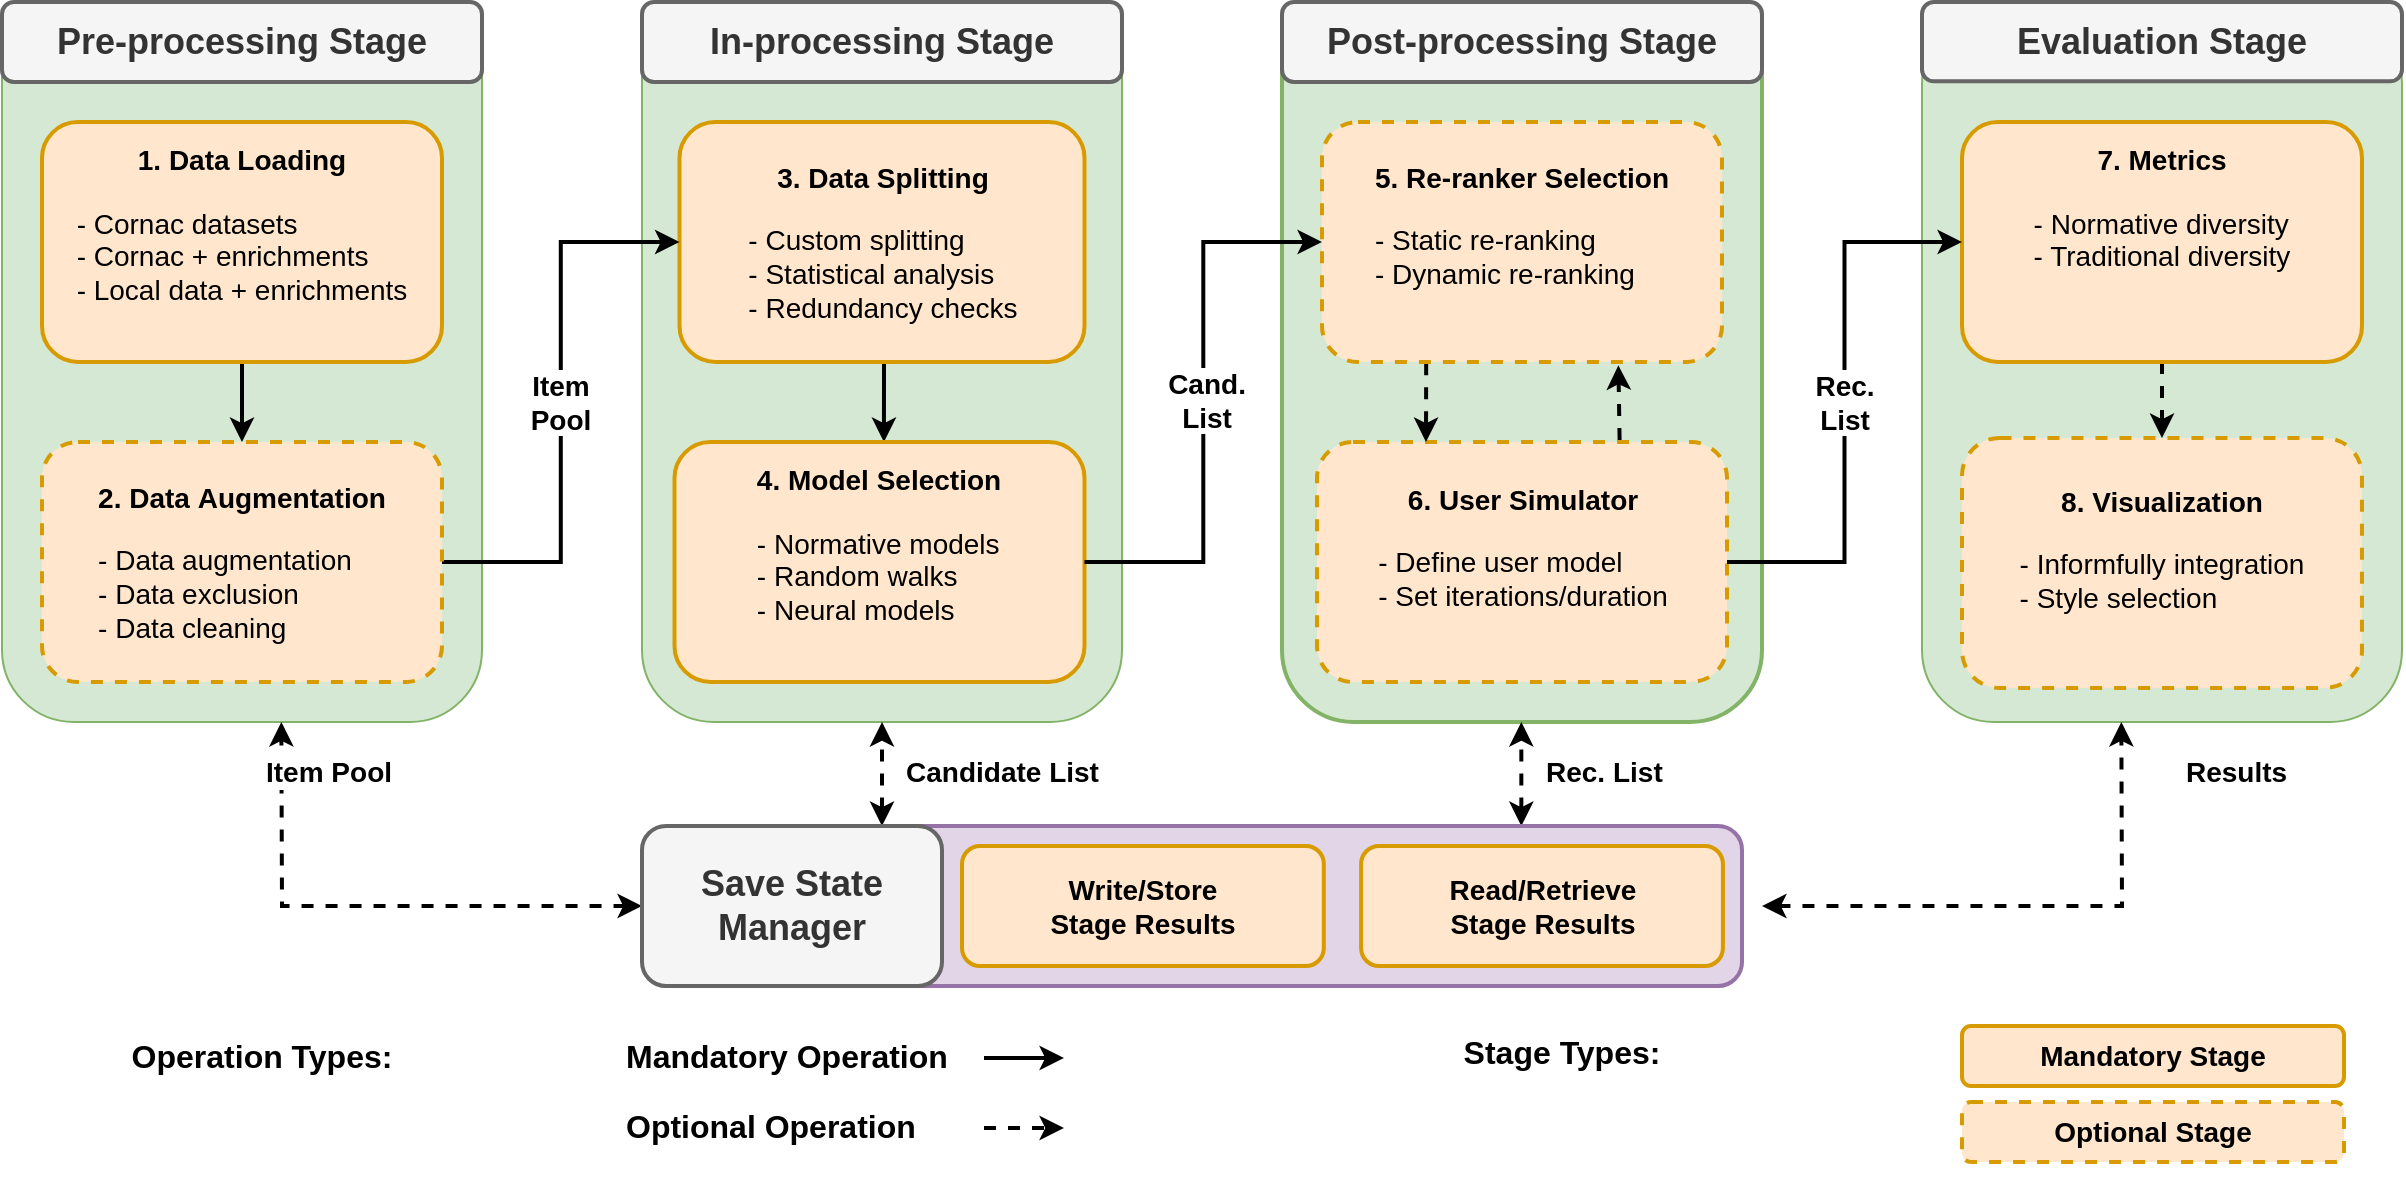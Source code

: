 <mxfile version="28.0.4" pages="2">
  <diagram name="Page-1" id="v53bKYuC7yBzTNyNIc8t">
    <mxGraphModel dx="2276" dy="961" grid="1" gridSize="10" guides="1" tooltips="1" connect="1" arrows="1" fold="1" page="1" pageScale="1" pageWidth="850" pageHeight="1100" math="0" shadow="0">
      <root>
        <mxCell id="0" />
        <mxCell id="1" parent="0" />
        <mxCell id="HIbShT7YJVeBAYEJPjFj-1" value="" style="group;strokeWidth=2;" parent="1" vertex="1" connectable="0">
          <mxGeometry x="-600" y="250" width="240" height="360" as="geometry" />
        </mxCell>
        <mxCell id="HIbShT7YJVeBAYEJPjFj-2" value="" style="rounded=1;whiteSpace=wrap;html=1;fillColor=#d5e8d4;strokeColor=#82b366;" parent="HIbShT7YJVeBAYEJPjFj-1" vertex="1">
          <mxGeometry width="240" height="360" as="geometry" />
        </mxCell>
        <mxCell id="HIbShT7YJVeBAYEJPjFj-3" value="&lt;b&gt;&lt;font style=&quot;font-size: 18px&quot;&gt;Pre-processing Stage&lt;/font&gt;&lt;/b&gt;" style="rounded=1;whiteSpace=wrap;html=1;fillColor=#f5f5f5;strokeColor=#666666;fontColor=#333333;strokeWidth=2;" parent="HIbShT7YJVeBAYEJPjFj-1" vertex="1">
          <mxGeometry width="240" height="40" as="geometry" />
        </mxCell>
        <mxCell id="HIbShT7YJVeBAYEJPjFj-4" value="" style="group;strokeWidth=2;" parent="1" vertex="1" connectable="0">
          <mxGeometry x="360" y="250" width="240" height="362" as="geometry" />
        </mxCell>
        <mxCell id="HIbShT7YJVeBAYEJPjFj-5" value="" style="rounded=1;whiteSpace=wrap;html=1;fillColor=#d5e8d4;strokeColor=#82b366;" parent="HIbShT7YJVeBAYEJPjFj-4" vertex="1">
          <mxGeometry y="4.96" width="240" height="355.04" as="geometry" />
        </mxCell>
        <mxCell id="HIbShT7YJVeBAYEJPjFj-6" value="&lt;b&gt;&lt;font style=&quot;font-size: 18px&quot;&gt;Evaluation Stage&lt;/font&gt;&lt;/b&gt;" style="rounded=1;whiteSpace=wrap;html=1;fillColor=#f5f5f5;strokeColor=#666666;fontColor=#333333;strokeWidth=2;" parent="HIbShT7YJVeBAYEJPjFj-4" vertex="1">
          <mxGeometry width="240" height="39.671" as="geometry" />
        </mxCell>
        <mxCell id="HIbShT7YJVeBAYEJPjFj-7" value="" style="group;strokeWidth=2;" parent="1" vertex="1" connectable="0">
          <mxGeometry x="40" y="250" width="240" height="360" as="geometry" />
        </mxCell>
        <mxCell id="HIbShT7YJVeBAYEJPjFj-8" value="" style="rounded=1;whiteSpace=wrap;html=1;fillColor=#d5e8d4;strokeColor=#82b366;strokeWidth=2;" parent="HIbShT7YJVeBAYEJPjFj-7" vertex="1">
          <mxGeometry width="240" height="360" as="geometry" />
        </mxCell>
        <mxCell id="HIbShT7YJVeBAYEJPjFj-9" value="&lt;b&gt;&lt;font style=&quot;font-size: 18px&quot;&gt;Post-processing Stage&lt;/font&gt;&lt;/b&gt;" style="rounded=1;whiteSpace=wrap;html=1;fillColor=#f5f5f5;strokeColor=#666666;fontColor=#333333;strokeWidth=2;" parent="HIbShT7YJVeBAYEJPjFj-7" vertex="1">
          <mxGeometry width="240" height="40" as="geometry" />
        </mxCell>
        <mxCell id="HIbShT7YJVeBAYEJPjFj-10" value="&lt;b&gt;&lt;font&gt;&lt;font style=&quot;font-size: 14px&quot;&gt;6. User Simulator&lt;/font&gt;&lt;br&gt;&lt;/font&gt;&lt;/b&gt;&lt;b&gt;&lt;div style=&quot;text-align: left&quot;&gt;&lt;b&gt;&lt;br&gt;&lt;/b&gt;&lt;/div&gt;&lt;div style=&quot;text-align: left&quot;&gt;&lt;span style=&quot;background-color: transparent; color: light-dark(rgb(0, 0, 0), rgb(255, 255, 255)); font-weight: normal;&quot;&gt;&lt;font style=&quot;font-size: 14px;&quot;&gt;- Define user model&lt;/font&gt;&lt;/span&gt;&lt;/div&gt;&lt;/b&gt;&lt;div style=&quot;text-align: left&quot;&gt;&lt;font style=&quot;font-size: 14px;&quot;&gt;- Set iterations/duration&lt;/font&gt;&lt;/div&gt;&lt;div style=&quot;text-align: left&quot;&gt;&lt;br&gt;&lt;/div&gt;" style="rounded=1;whiteSpace=wrap;html=1;fillColor=#ffe6cc;strokeColor=#d79b00;dashed=1;strokeWidth=2;" parent="HIbShT7YJVeBAYEJPjFj-7" vertex="1">
          <mxGeometry x="17.5" y="220" width="205" height="120" as="geometry" />
        </mxCell>
        <mxCell id="X1Qtn2GlAUyyHQaoUXew-1" style="edgeStyle=orthogonalEdgeStyle;rounded=0;orthogonalLoop=1;jettySize=auto;html=1;strokeWidth=2;dashed=1;" parent="HIbShT7YJVeBAYEJPjFj-7" edge="1">
          <mxGeometry relative="1" as="geometry">
            <mxPoint x="72.09" y="180.6" as="sourcePoint" />
            <mxPoint x="72" y="220" as="targetPoint" />
          </mxGeometry>
        </mxCell>
        <mxCell id="svtzmp0sy5pkKN7DZPGf-22" style="edgeStyle=orthogonalEdgeStyle;rounded=0;orthogonalLoop=1;jettySize=auto;html=1;entryX=0.741;entryY=1.014;entryDx=0;entryDy=0;strokeWidth=2;dashed=1;entryPerimeter=0;" parent="HIbShT7YJVeBAYEJPjFj-7" target="HIbShT7YJVeBAYEJPjFj-21" edge="1">
          <mxGeometry relative="1" as="geometry">
            <mxPoint x="168.8" y="219" as="sourcePoint" />
            <mxPoint x="168.0" y="181.04" as="targetPoint" />
          </mxGeometry>
        </mxCell>
        <mxCell id="HIbShT7YJVeBAYEJPjFj-11" value="" style="group;strokeWidth=2;" parent="1" vertex="1" connectable="0">
          <mxGeometry x="-280" y="250" width="240" height="360" as="geometry" />
        </mxCell>
        <mxCell id="HIbShT7YJVeBAYEJPjFj-12" value="" style="rounded=1;whiteSpace=wrap;html=1;fillColor=#d5e8d4;strokeColor=#82b366;" parent="HIbShT7YJVeBAYEJPjFj-11" vertex="1">
          <mxGeometry width="240" height="360" as="geometry" />
        </mxCell>
        <mxCell id="HIbShT7YJVeBAYEJPjFj-13" value="&lt;b&gt;&lt;font style=&quot;font-size: 18px&quot;&gt;In-processing Stage&lt;/font&gt;&lt;/b&gt;" style="rounded=1;whiteSpace=wrap;html=1;fillColor=#f5f5f5;strokeColor=#666666;fontColor=#333333;strokeWidth=2;" parent="HIbShT7YJVeBAYEJPjFj-11" vertex="1">
          <mxGeometry width="240" height="40" as="geometry" />
        </mxCell>
        <mxCell id="HIbShT7YJVeBAYEJPjFj-14" style="edgeStyle=orthogonalEdgeStyle;rounded=0;orthogonalLoop=1;jettySize=auto;html=1;exitX=0.5;exitY=1;exitDx=0;exitDy=0;strokeWidth=2;" parent="HIbShT7YJVeBAYEJPjFj-11" source="HIbShT7YJVeBAYEJPjFj-15" edge="1">
          <mxGeometry relative="1" as="geometry">
            <mxPoint x="120.966" y="220" as="targetPoint" />
            <Array as="points">
              <mxPoint x="121" y="180" />
            </Array>
          </mxGeometry>
        </mxCell>
        <mxCell id="HIbShT7YJVeBAYEJPjFj-15" value="&lt;b&gt;&lt;font style=&quot;font-size: 14px&quot;&gt;3. Data Splitting&lt;/font&gt;&lt;/b&gt;&lt;br&gt;&lt;br&gt;&lt;div style=&quot;text-align: left;&quot;&gt;&lt;font style=&quot;font-size: 14px;&quot;&gt;- Custom splitting&lt;/font&gt;&lt;/div&gt;&lt;div style=&quot;text-align: left;&quot;&gt;&lt;font style=&quot;font-size: 14px;&quot;&gt;- Statistical analysis&lt;/font&gt;&lt;/div&gt;&lt;div style=&quot;text-align: left&quot;&gt;&lt;div&gt;&lt;font style=&quot;font-size: 14px;&quot;&gt;- Redundancy checks&lt;/font&gt;&lt;/div&gt;&lt;/div&gt;" style="rounded=1;whiteSpace=wrap;html=1;fillColor=#ffe6cc;strokeColor=#d79b00;strokeWidth=2;" parent="HIbShT7YJVeBAYEJPjFj-11" vertex="1">
          <mxGeometry x="18.75" y="60" width="202.5" height="120" as="geometry" />
        </mxCell>
        <mxCell id="HIbShT7YJVeBAYEJPjFj-16" value="&lt;b&gt;&lt;font&gt;&lt;font style=&quot;font-size: 14px&quot;&gt;4. Model Selection&lt;/font&gt;&lt;br&gt;&lt;/font&gt;&lt;/b&gt;&lt;b&gt;&lt;div style=&quot;text-align: left&quot;&gt;&lt;b&gt;&lt;br&gt;&lt;/b&gt;&lt;/div&gt;&lt;div style=&quot;text-align: left&quot;&gt;&lt;font style=&quot;font-size: 14px;&quot;&gt;&lt;span style=&quot;background-color: transparent; color: light-dark(rgb(0, 0, 0), rgb(255, 255, 255)); font-weight: normal;&quot;&gt;- Normative models&lt;/span&gt;&lt;/font&gt;&lt;/div&gt;&lt;div style=&quot;text-align: left&quot;&gt;&lt;span style=&quot;background-color: transparent; color: light-dark(rgb(0, 0, 0), rgb(255, 255, 255)); font-weight: normal;&quot;&gt;&lt;font style=&quot;font-size: 14px;&quot;&gt;- Random walks&lt;/font&gt;&lt;/span&gt;&lt;/div&gt;&lt;/b&gt;&lt;div style=&quot;text-align: left&quot;&gt;&lt;font style=&quot;font-size: 14px;&quot;&gt;- Neural models&lt;/font&gt;&lt;/div&gt;&lt;div style=&quot;text-align: left&quot;&gt;&lt;font style=&quot;font-size: 14px;&quot;&gt;&lt;br&gt;&lt;/font&gt;&lt;/div&gt;" style="rounded=1;whiteSpace=wrap;html=1;fillColor=#ffe6cc;strokeColor=#d79b00;strokeWidth=2;" parent="HIbShT7YJVeBAYEJPjFj-11" vertex="1">
          <mxGeometry x="16.25" y="220" width="205" height="120" as="geometry" />
        </mxCell>
        <mxCell id="HIbShT7YJVeBAYEJPjFj-17" style="edgeStyle=orthogonalEdgeStyle;rounded=0;orthogonalLoop=1;jettySize=auto;html=1;exitX=0.5;exitY=1;exitDx=0;exitDy=0;entryX=0.5;entryY=0;entryDx=0;entryDy=0;strokeWidth=2;dashed=1;" parent="1" source="HIbShT7YJVeBAYEJPjFj-18" target="HIbShT7YJVeBAYEJPjFj-19" edge="1">
          <mxGeometry relative="1" as="geometry" />
        </mxCell>
        <mxCell id="HIbShT7YJVeBAYEJPjFj-18" value="&lt;font style=&quot;font-weight: bold ; font-size: 14px&quot;&gt;7. Metrics&lt;/font&gt;&lt;br&gt;&lt;br&gt;&lt;div style=&quot;text-align: left&quot;&gt;&lt;span style=&quot;background-color: transparent; color: light-dark(rgb(0, 0, 0), rgb(255, 255, 255));&quot;&gt;&lt;font style=&quot;font-size: 14px;&quot;&gt;- Normative diversity&lt;/font&gt;&lt;/span&gt;&lt;/div&gt;&lt;div style=&quot;text-align: left&quot;&gt;&lt;span style=&quot;font-size: 14px;&quot;&gt;- Traditional diversity&lt;/span&gt;&lt;/div&gt;&lt;div style=&quot;text-align: left&quot;&gt;&lt;span style=&quot;font-size: 14px;&quot;&gt;&lt;br&gt;&lt;/span&gt;&lt;/div&gt;&lt;div style=&quot;text-align: left&quot;&gt;&lt;span style=&quot;font-size: 14px;&quot;&gt;&lt;br&gt;&lt;/span&gt;&lt;/div&gt;" style="rounded=1;whiteSpace=wrap;html=1;fillColor=#ffe6cc;strokeColor=#d79b00;strokeWidth=2;" parent="1" vertex="1">
          <mxGeometry x="380" y="310" width="200" height="120" as="geometry" />
        </mxCell>
        <mxCell id="HIbShT7YJVeBAYEJPjFj-19" value="&lt;font style=&quot;font-weight: bold ; font-size: 14px&quot;&gt;8. Visualization&lt;/font&gt;&lt;br&gt;&lt;br&gt;&lt;div style=&quot;text-align: left&quot;&gt;&lt;span style=&quot;background-color: transparent; color: light-dark(rgb(0, 0, 0), rgb(255, 255, 255));&quot;&gt;&lt;font style=&quot;font-size: 14px;&quot;&gt;-&amp;nbsp;&lt;/font&gt;&lt;/span&gt;&lt;span style=&quot;font-size: 14px; background-color: transparent; color: light-dark(rgb(0, 0, 0), rgb(255, 255, 255));&quot;&gt;Informfully integration&lt;/span&gt;&lt;/div&gt;&lt;div style=&quot;text-align: left&quot;&gt;&lt;span style=&quot;background-color: transparent; color: light-dark(rgb(0, 0, 0), rgb(255, 255, 255));&quot;&gt;&lt;font style=&quot;font-size: 14px;&quot;&gt;- Style selection&lt;/font&gt;&lt;/span&gt;&lt;/div&gt;&lt;div style=&quot;text-align: left&quot;&gt;&lt;span&gt;&lt;br&gt;&lt;/span&gt;&lt;/div&gt;" style="rounded=1;whiteSpace=wrap;html=1;fillColor=#ffe6cc;strokeColor=#d79b00;strokeWidth=2;dashed=1;" parent="1" vertex="1">
          <mxGeometry x="380" y="468" width="200" height="125" as="geometry" />
        </mxCell>
        <mxCell id="HIbShT7YJVeBAYEJPjFj-21" value="&lt;b&gt;&lt;font style=&quot;font-size: 14px&quot;&gt;5. Re-ranker Selection&lt;/font&gt;&lt;/b&gt;&lt;br&gt;&lt;br&gt;&lt;div style=&quot;text-align: left;&quot;&gt;&lt;font style=&quot;font-size: 14px;&quot;&gt;&lt;span style=&quot;font-weight: normal; background-color: transparent; color: light-dark(rgb(0, 0, 0), rgb(255, 255, 255));&quot;&gt;-&amp;nbsp;&lt;/span&gt;&lt;span style=&quot;background-color: transparent; color: light-dark(rgb(0, 0, 0), rgb(255, 255, 255));&quot;&gt;Static re-ranking&lt;/span&gt;&lt;/font&gt;&lt;/div&gt;&lt;div style=&quot;text-align: left;&quot;&gt;&lt;span style=&quot;font-weight: normal; background-color: transparent; color: light-dark(rgb(0, 0, 0), rgb(255, 255, 255));&quot;&gt;&lt;font style=&quot;font-size: 14px;&quot;&gt;- Dynamic re-ranking&lt;/font&gt;&lt;/span&gt;&lt;/div&gt;&lt;div style=&quot;text-align: left&quot;&gt;&lt;font style=&quot;font-size: 14px;&quot;&gt;&lt;br&gt;&lt;/font&gt;&lt;/div&gt;" style="rounded=1;whiteSpace=wrap;html=1;fillColor=#ffe6cc;strokeColor=#d79b00;dashed=1;strokeWidth=2;" parent="1" vertex="1">
          <mxGeometry x="60" y="310" width="200" height="120" as="geometry" />
        </mxCell>
        <mxCell id="HIbShT7YJVeBAYEJPjFj-22" style="edgeStyle=orthogonalEdgeStyle;rounded=0;orthogonalLoop=1;jettySize=auto;html=1;exitX=0.5;exitY=1;exitDx=0;exitDy=0;entryX=0.5;entryY=0;entryDx=0;entryDy=0;strokeWidth=2;" parent="1" source="HIbShT7YJVeBAYEJPjFj-23" target="HIbShT7YJVeBAYEJPjFj-27" edge="1">
          <mxGeometry relative="1" as="geometry" />
        </mxCell>
        <mxCell id="HIbShT7YJVeBAYEJPjFj-23" value="&lt;font style=&quot;font-size: 14px&quot;&gt;&lt;b&gt;1. Data Loading&lt;/b&gt;&lt;/font&gt;&lt;br&gt;&lt;br&gt;&lt;div style=&quot;text-align: left&quot;&gt;&lt;div&gt;&lt;span style=&quot;background-color: transparent; color: light-dark(rgb(0, 0, 0), rgb(255, 255, 255));&quot;&gt;&lt;font style=&quot;font-size: 14px;&quot;&gt;- Cornac datasets&lt;/font&gt;&lt;/span&gt;&lt;/div&gt;&lt;div&gt;&lt;font style=&quot;font-size: 14px;&quot;&gt;- Cornac + enrichments&lt;/font&gt;&lt;/div&gt;&lt;div&gt;&lt;font style=&quot;font-size: 14px;&quot;&gt;- Local data + enrichments&lt;/font&gt;&lt;/div&gt;&lt;div&gt;&lt;font style=&quot;font-size: 14px;&quot;&gt;&lt;br&gt;&lt;/font&gt;&lt;/div&gt;&lt;/div&gt;" style="rounded=1;whiteSpace=wrap;html=1;fillColor=#ffe6cc;strokeColor=#d79b00;strokeWidth=2;" parent="1" vertex="1">
          <mxGeometry x="-580" y="310" width="200" height="120" as="geometry" />
        </mxCell>
        <mxCell id="HIbShT7YJVeBAYEJPjFj-24" style="edgeStyle=orthogonalEdgeStyle;rounded=0;orthogonalLoop=1;jettySize=auto;html=1;exitX=1;exitY=0.5;exitDx=0;exitDy=0;entryX=0;entryY=0.5;entryDx=0;entryDy=0;strokeWidth=2;" parent="1" source="HIbShT7YJVeBAYEJPjFj-27" target="HIbShT7YJVeBAYEJPjFj-15" edge="1">
          <mxGeometry relative="1" as="geometry" />
        </mxCell>
        <mxCell id="svtzmp0sy5pkKN7DZPGf-10" value="&lt;font style=&quot;font-size: 14px;&quot;&gt;&lt;b&gt;Item&lt;br&gt;Pool&lt;/b&gt;&lt;/font&gt;" style="edgeLabel;html=1;align=center;verticalAlign=middle;resizable=0;points=[];" parent="HIbShT7YJVeBAYEJPjFj-24" vertex="1" connectable="0">
          <mxGeometry x="0.0" y="1" relative="1" as="geometry">
            <mxPoint as="offset" />
          </mxGeometry>
        </mxCell>
        <mxCell id="HIbShT7YJVeBAYEJPjFj-25" style="edgeStyle=orthogonalEdgeStyle;rounded=0;orthogonalLoop=1;jettySize=auto;html=1;exitX=1;exitY=0.5;exitDx=0;exitDy=0;entryX=0;entryY=0.5;entryDx=0;entryDy=0;strokeWidth=2;" parent="1" source="HIbShT7YJVeBAYEJPjFj-10" target="HIbShT7YJVeBAYEJPjFj-18" edge="1">
          <mxGeometry relative="1" as="geometry" />
        </mxCell>
        <mxCell id="svtzmp0sy5pkKN7DZPGf-8" value="Rec.&lt;br&gt;List" style="edgeLabel;html=1;align=center;verticalAlign=middle;resizable=0;points=[];fontSize=14;fontStyle=1" parent="HIbShT7YJVeBAYEJPjFj-25" vertex="1" connectable="0">
          <mxGeometry x="0.0" y="1" relative="1" as="geometry">
            <mxPoint as="offset" />
          </mxGeometry>
        </mxCell>
        <mxCell id="HIbShT7YJVeBAYEJPjFj-26" style="edgeStyle=orthogonalEdgeStyle;rounded=0;orthogonalLoop=1;jettySize=auto;html=1;exitX=1;exitY=0.5;exitDx=0;exitDy=0;entryX=0;entryY=0.5;entryDx=0;entryDy=0;strokeWidth=2;" parent="1" source="HIbShT7YJVeBAYEJPjFj-16" target="HIbShT7YJVeBAYEJPjFj-21" edge="1">
          <mxGeometry relative="1" as="geometry">
            <mxPoint x="-50" y="530" as="sourcePoint" />
          </mxGeometry>
        </mxCell>
        <mxCell id="svtzmp0sy5pkKN7DZPGf-6" value="&lt;div&gt;Cand.&lt;br&gt;List&lt;/div&gt;" style="edgeLabel;html=1;align=center;verticalAlign=middle;resizable=0;points=[];fontSize=14;fontStyle=1" parent="HIbShT7YJVeBAYEJPjFj-26" vertex="1" connectable="0">
          <mxGeometry x="0.026" relative="1" as="geometry">
            <mxPoint x="1" y="2" as="offset" />
          </mxGeometry>
        </mxCell>
        <mxCell id="HIbShT7YJVeBAYEJPjFj-27" value="&lt;span style=&quot;font-weight: bold ; font-size: 14px&quot;&gt;2. Data&amp;nbsp;&lt;/span&gt;&lt;span style=&quot;font-weight: bold ; font-size: 14px&quot;&gt;Augmentation&lt;/span&gt;&lt;br&gt;&lt;div style=&quot;text-align: left&quot;&gt;&lt;b&gt;&lt;br&gt;&lt;/b&gt;&lt;/div&gt;&lt;div style=&quot;text-align: left;&quot;&gt;&lt;div style=&quot;&quot;&gt;&lt;span style=&quot;font-size: 14px; background-color: transparent; color: light-dark(rgb(0, 0, 0), rgb(255, 255, 255));&quot;&gt;- Data augmentation&lt;/span&gt;&lt;/div&gt;&lt;div style=&quot;&quot;&gt;&lt;font style=&quot;font-size: 14px;&quot;&gt;- Data exclusion&lt;/font&gt;&lt;/div&gt;&lt;div style=&quot;&quot;&gt;&lt;font style=&quot;font-size: 14px;&quot;&gt;- Data cleaning&lt;/font&gt;&lt;/div&gt;&lt;/div&gt;" style="rounded=1;whiteSpace=wrap;html=1;fillColor=#ffe6cc;strokeColor=#d79b00;strokeWidth=2;dashed=1;" parent="1" vertex="1">
          <mxGeometry x="-580" y="470" width="200" height="120" as="geometry" />
        </mxCell>
        <mxCell id="mrZyAVG_h3GNYprUVlaa-11" value="" style="endArrow=classic;startArrow=classic;html=1;rounded=0;entryX=0.5;entryY=1;entryDx=0;entryDy=0;strokeWidth=2;dashed=1;" parent="1" target="HIbShT7YJVeBAYEJPjFj-12" edge="1">
          <mxGeometry width="50" height="50" relative="1" as="geometry">
            <mxPoint x="-160" y="662" as="sourcePoint" />
            <mxPoint x="-260" y="862" as="targetPoint" />
          </mxGeometry>
        </mxCell>
        <mxCell id="mrZyAVG_h3GNYprUVlaa-13" value="" style="endArrow=classic;startArrow=classic;html=1;rounded=0;entryX=0.5;entryY=1;entryDx=0;entryDy=0;strokeWidth=2;dashed=1;" parent="1" edge="1">
          <mxGeometry width="50" height="50" relative="1" as="geometry">
            <mxPoint x="159.67" y="662" as="sourcePoint" />
            <mxPoint x="159.67" y="610" as="targetPoint" />
          </mxGeometry>
        </mxCell>
        <mxCell id="mrZyAVG_h3GNYprUVlaa-14" value="" style="endArrow=classic;startArrow=classic;html=1;rounded=0;entryX=0.5;entryY=1;entryDx=0;entryDy=0;strokeWidth=2;dashed=1;exitX=1;exitY=0.5;exitDx=0;exitDy=0;" parent="1" edge="1">
          <mxGeometry width="50" height="50" relative="1" as="geometry">
            <mxPoint x="280" y="702" as="sourcePoint" />
            <mxPoint x="459.67" y="610" as="targetPoint" />
            <Array as="points">
              <mxPoint x="460" y="702" />
            </Array>
          </mxGeometry>
        </mxCell>
        <mxCell id="mrZyAVG_h3GNYprUVlaa-15" value="" style="endArrow=classic;startArrow=classic;html=1;rounded=0;entryX=0.5;entryY=1;entryDx=0;entryDy=0;strokeWidth=2;dashed=1;exitX=0;exitY=0.5;exitDx=0;exitDy=0;" parent="1" source="mrZyAVG_h3GNYprUVlaa-8" edge="1">
          <mxGeometry width="50" height="50" relative="1" as="geometry">
            <mxPoint x="-460.33" y="662" as="sourcePoint" />
            <mxPoint x="-460.33" y="610" as="targetPoint" />
            <Array as="points">
              <mxPoint x="-460" y="702" />
            </Array>
          </mxGeometry>
        </mxCell>
        <mxCell id="kLuPEG3MW_Y8ltV7q_Ze-1" value="&lt;font style=&quot;font-size: 14px;&quot;&gt;&lt;b&gt;Item Pool&lt;/b&gt;&lt;/font&gt;" style="edgeLabel;html=1;align=left;verticalAlign=middle;resizable=0;points=[];" parent="mrZyAVG_h3GNYprUVlaa-15" vertex="1" connectable="0">
          <mxGeometry x="0.779" y="1" relative="1" as="geometry">
            <mxPoint x="-9" y="-5" as="offset" />
          </mxGeometry>
        </mxCell>
        <mxCell id="mrZyAVG_h3GNYprUVlaa-9" value="" style="rounded=1;whiteSpace=wrap;html=1;fillColor=#e1d5e7;strokeColor=#9673a6;strokeWidth=2;" parent="1" vertex="1">
          <mxGeometry x="-270" y="662" width="540" height="80" as="geometry" />
        </mxCell>
        <mxCell id="mrZyAVG_h3GNYprUVlaa-8" value="&lt;font style=&quot;font-size: 18px;&quot;&gt;&lt;b&gt;Save State&lt;br&gt;&lt;/b&gt;&lt;/font&gt;&lt;b style=&quot;font-size: 18px; background-color: transparent; color: light-dark(rgb(51, 51, 51), rgb(193, 193, 193));&quot;&gt;Manager&lt;/b&gt;" style="rounded=1;whiteSpace=wrap;html=1;fillColor=#f5f5f5;fontColor=#333333;strokeColor=#666666;strokeWidth=2;" parent="1" vertex="1">
          <mxGeometry x="-280" y="662" width="150" height="80" as="geometry" />
        </mxCell>
        <mxCell id="mrZyAVG_h3GNYprUVlaa-16" value="&lt;font style=&quot;font-size: 14px;&quot;&gt;&lt;b&gt;Write/Store&lt;br&gt;Stage Results&lt;/b&gt;&lt;/font&gt;" style="rounded=1;whiteSpace=wrap;html=1;fillColor=#ffe6cc;strokeColor=#d79b00;strokeWidth=2;" parent="1" vertex="1">
          <mxGeometry x="-120" y="672" width="180.91" height="60" as="geometry" />
        </mxCell>
        <mxCell id="mrZyAVG_h3GNYprUVlaa-17" value="&lt;font style=&quot;font-size: 14px;&quot;&gt;&lt;b&gt;Read/Retrieve&lt;br&gt;Stage Results&lt;/b&gt;&lt;/font&gt;" style="rounded=1;whiteSpace=wrap;html=1;fillColor=#ffe6cc;strokeColor=#d79b00;strokeWidth=2;" parent="1" vertex="1">
          <mxGeometry x="79.54" y="672" width="180.91" height="60" as="geometry" />
        </mxCell>
        <mxCell id="mrZyAVG_h3GNYprUVlaa-23" value="" style="group" parent="1" vertex="1" connectable="0">
          <mxGeometry x="-280" y="760" width="821" height="90" as="geometry" />
        </mxCell>
        <mxCell id="c_MOKdngCLVRuqgDgApb-2" value="&lt;div style=&quot;text-align: left&quot;&gt;&lt;span style=&quot;font-size: 14px;&quot;&gt;&lt;b&gt;Mandatory Stage&lt;/b&gt;&lt;/span&gt;&lt;/div&gt;" style="rounded=1;whiteSpace=wrap;html=1;fillColor=#ffe6cc;strokeColor=#d79b00;strokeWidth=2;" parent="mrZyAVG_h3GNYprUVlaa-23" vertex="1">
          <mxGeometry x="660" y="2" width="191" height="30" as="geometry" />
        </mxCell>
        <mxCell id="JnnCHBG7pMqGZvkKL3Cs-1" value="Stage Types:" style="text;html=1;align=center;verticalAlign=middle;whiteSpace=wrap;rounded=0;fontStyle=1;fontSize=16;" parent="mrZyAVG_h3GNYprUVlaa-23" vertex="1">
          <mxGeometry x="390" width="140" height="30" as="geometry" />
        </mxCell>
        <mxCell id="mrZyAVG_h3GNYprUVlaa-19" value="" style="endArrow=classic;html=1;rounded=0;strokeWidth=2;" parent="mrZyAVG_h3GNYprUVlaa-23" edge="1">
          <mxGeometry width="50" height="50" relative="1" as="geometry">
            <mxPoint x="171" y="18" as="sourcePoint" />
            <mxPoint x="211" y="18" as="targetPoint" />
          </mxGeometry>
        </mxCell>
        <mxCell id="mrZyAVG_h3GNYprUVlaa-20" value="&lt;font style=&quot;font-size: 16px;&quot;&gt;&lt;b style=&quot;&quot;&gt;Mandatory Operation&lt;/b&gt;&lt;/font&gt;" style="text;html=1;align=left;verticalAlign=middle;whiteSpace=wrap;rounded=0;" parent="mrZyAVG_h3GNYprUVlaa-23" vertex="1">
          <mxGeometry x="-10" y="2" width="170" height="30" as="geometry" />
        </mxCell>
        <mxCell id="mrZyAVG_h3GNYprUVlaa-24" value="" style="group;fontSize=14;" parent="mrZyAVG_h3GNYprUVlaa-23" vertex="1" connectable="0">
          <mxGeometry x="20" y="37" width="181" height="30" as="geometry" />
        </mxCell>
        <mxCell id="mrZyAVG_h3GNYprUVlaa-25" value="" style="endArrow=classic;html=1;rounded=0;strokeWidth=2;dashed=1;" parent="mrZyAVG_h3GNYprUVlaa-24" edge="1">
          <mxGeometry width="50" height="50" relative="1" as="geometry">
            <mxPoint x="151" y="16" as="sourcePoint" />
            <mxPoint x="191" y="16" as="targetPoint" />
          </mxGeometry>
        </mxCell>
        <mxCell id="mrZyAVG_h3GNYprUVlaa-26" value="&lt;font style=&quot;font-size: 16px;&quot;&gt;&lt;b style=&quot;&quot;&gt;Optional Operation&lt;/b&gt;&lt;/font&gt;" style="text;html=1;align=left;verticalAlign=middle;whiteSpace=wrap;rounded=0;" parent="mrZyAVG_h3GNYprUVlaa-24" vertex="1">
          <mxGeometry x="-30" width="170" height="30" as="geometry" />
        </mxCell>
        <mxCell id="c_MOKdngCLVRuqgDgApb-1" value="&lt;span style=&quot;font-size: 14px;&quot;&gt;&lt;b&gt;Optional Stage&lt;/b&gt;&lt;/span&gt;" style="rounded=1;whiteSpace=wrap;html=1;fillColor=#ffe6cc;strokeColor=#d79b00;strokeWidth=2;dashed=1;" parent="mrZyAVG_h3GNYprUVlaa-23" vertex="1">
          <mxGeometry x="660" y="40" width="191" height="30" as="geometry" />
        </mxCell>
        <mxCell id="JnnCHBG7pMqGZvkKL3Cs-2" value="Operation Types:" style="text;html=1;align=center;verticalAlign=middle;whiteSpace=wrap;rounded=0;fontStyle=1;fontSize=16;" parent="1" vertex="1">
          <mxGeometry x="-540" y="762" width="140" height="30" as="geometry" />
        </mxCell>
        <mxCell id="kLuPEG3MW_Y8ltV7q_Ze-4" value="&lt;font style=&quot;font-size: 14px;&quot;&gt;&lt;b&gt;Candidate List&lt;/b&gt;&lt;/font&gt;" style="edgeLabel;html=1;align=left;verticalAlign=middle;resizable=0;points=[];" parent="1" vertex="1" connectable="0">
          <mxGeometry x="-150.002" y="635.004" as="geometry" />
        </mxCell>
        <mxCell id="kLuPEG3MW_Y8ltV7q_Ze-5" value="&lt;font style=&quot;font-size: 14px;&quot;&gt;&lt;b&gt;Rec. List&lt;/b&gt;&lt;/font&gt;" style="edgeLabel;html=1;align=left;verticalAlign=middle;resizable=0;points=[];" parent="1" vertex="1" connectable="0">
          <mxGeometry x="169.998" y="635.004" as="geometry" />
        </mxCell>
        <mxCell id="kLuPEG3MW_Y8ltV7q_Ze-7" value="&lt;font style=&quot;font-size: 14px;&quot;&gt;&lt;b&gt;Results&lt;/b&gt;&lt;/font&gt;" style="edgeLabel;html=1;align=left;verticalAlign=middle;resizable=0;points=[];" parent="1" vertex="1" connectable="0">
          <mxGeometry x="489.998" y="635.004" as="geometry" />
        </mxCell>
      </root>
    </mxGraphModel>
  </diagram>
  <diagram id="zF98OjqiQ4ushLN_GH9x" name="Explainability">
    <mxGraphModel dx="1102" dy="642" grid="1" gridSize="10" guides="1" tooltips="1" connect="1" arrows="1" fold="1" page="1" pageScale="1" pageWidth="1100" pageHeight="850" math="0" shadow="0">
      <root>
        <mxCell id="ev6mtNF5K1_pZiudceaX-0" />
        <mxCell id="ev6mtNF5K1_pZiudceaX-1" parent="ev6mtNF5K1_pZiudceaX-0" />
      </root>
    </mxGraphModel>
  </diagram>
</mxfile>
